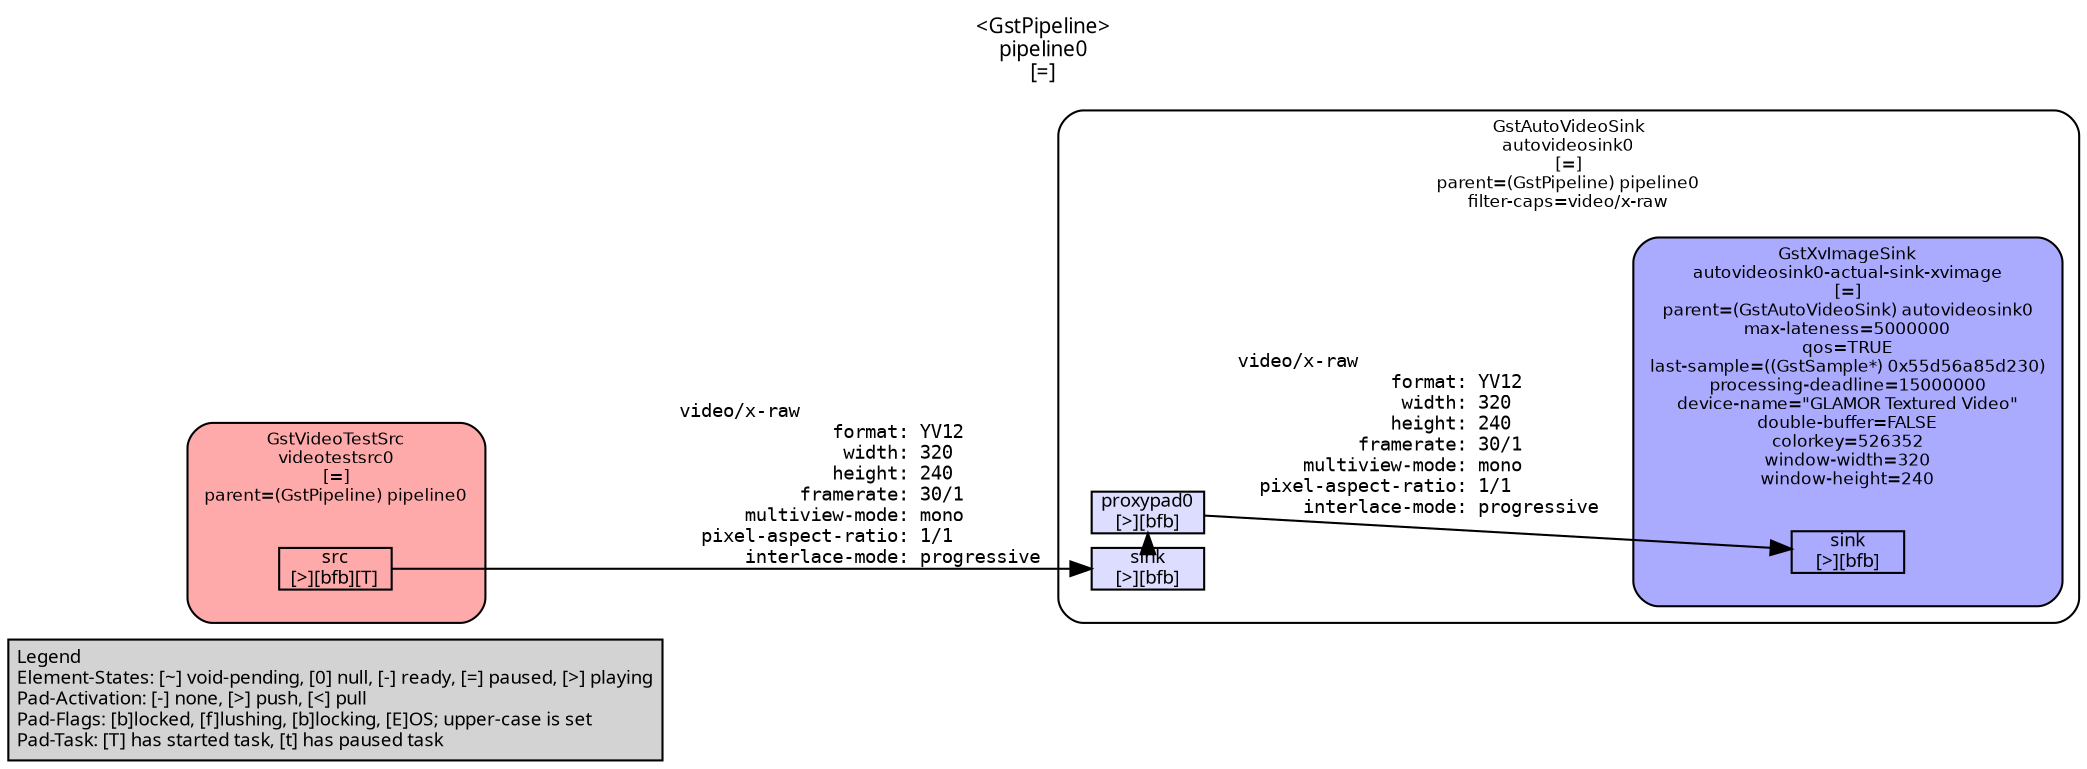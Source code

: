 digraph pipeline {
  rankdir=LR;
  fontname="sans";
  fontsize="10";
  labelloc=t;
  nodesep=.1;
  ranksep=.2;
  label="<GstPipeline>\npipeline0\n[=]";
  node [style="filled,rounded", shape=box, fontsize="9", fontname="sans", margin="0.0,0.0"];
  edge [labelfontsize="6", fontsize="9", fontname="monospace"];
  
  legend [
    pos="0,0!",
    margin="0.05,0.05",
    style="filled",
    label="Legend\lElement-States: [~] void-pending, [0] null, [-] ready, [=] paused, [>] playing\lPad-Activation: [-] none, [>] push, [<] pull\lPad-Flags: [b]locked, [f]lushing, [b]locking, [E]OS; upper-case is set\lPad-Task: [T] has started task, [t] has paused task\l",
  ];
  subgraph cluster_autovideosink0_0x55d56a86c020 {
    fontname="Bitstream Vera Sans";
    fontsize="8";
    style="filled,rounded";
    color=black;
    label="GstAutoVideoSink\nautovideosink0\n[=]\nparent=(GstPipeline) pipeline0\nfilter-caps=video/x-raw";
    subgraph cluster_autovideosink0_0x55d56a86c020_sink {
      label="";
      style="invis";
      _proxypad0_0x55d56a870070 [color=black, fillcolor="#ddddff", label="proxypad0\n[>][bfb]", height="0.2", style="filled,solid"];
    autovideosink0_0x55d56a86c020_sink_0x55d56a86e1b0 -> _proxypad0_0x55d56a870070 [style=dashed, minlen=0]
      autovideosink0_0x55d56a86c020_sink_0x55d56a86e1b0 [color=black, fillcolor="#ddddff", label="sink\n[>][bfb]", height="0.2", style="filled,solid"];
    }

    fillcolor="#ffffff";
    subgraph cluster_autovideosink0_actual_sink_xvimage_0x55d56a87db00 {
      fontname="Bitstream Vera Sans";
      fontsize="8";
      style="filled,rounded";
      color=black;
      label="GstXvImageSink\nautovideosink0-actual-sink-xvimage\n[=]\nparent=(GstAutoVideoSink) autovideosink0\nmax-lateness=5000000\nqos=TRUE\nlast-sample=((GstSample*) 0x55d56a85d230)\nprocessing-deadline=15000000\ndevice-name=\"GLAMOR Textured Video\"\ndouble-buffer=FALSE\ncolorkey=526352\nwindow-width=320\nwindow-height=240";
      subgraph cluster_autovideosink0_actual_sink_xvimage_0x55d56a87db00_sink {
        label="";
        style="invis";
        autovideosink0_actual_sink_xvimage_0x55d56a87db00_sink_0x55d56a86a660 [color=black, fillcolor="#aaaaff", label="sink\n[>][bfb]", height="0.2", style="filled,solid"];
      }

      fillcolor="#aaaaff";
    }

    _proxypad0_0x55d56a870070 -> autovideosink0_actual_sink_xvimage_0x55d56a87db00_sink_0x55d56a86a660 [label="video/x-raw\l              format: YV12\l               width: 320\l              height: 240\l           framerate: 30/1\l      multiview-mode: mono\l  pixel-aspect-ratio: 1/1\l      interlace-mode: progressive\l"]
  }

  subgraph cluster_videotestsrc0_0x55d56a865920 {
    fontname="Bitstream Vera Sans";
    fontsize="8";
    style="filled,rounded";
    color=black;
    label="GstVideoTestSrc\nvideotestsrc0\n[=]\nparent=(GstPipeline) pipeline0";
    subgraph cluster_videotestsrc0_0x55d56a865920_src {
      label="";
      style="invis";
      videotestsrc0_0x55d56a865920_src_0x55d56a86a1c0 [color=black, fillcolor="#ffaaaa", label="src\n[>][bfb][T]", height="0.2", style="filled,solid"];
    }

    fillcolor="#ffaaaa";
  }

  videotestsrc0_0x55d56a865920_src_0x55d56a86a1c0 -> autovideosink0_0x55d56a86c020_sink_0x55d56a86e1b0 [label="video/x-raw\l              format: YV12\l               width: 320\l              height: 240\l           framerate: 30/1\l      multiview-mode: mono\l  pixel-aspect-ratio: 1/1\l      interlace-mode: progressive\l"]
}
